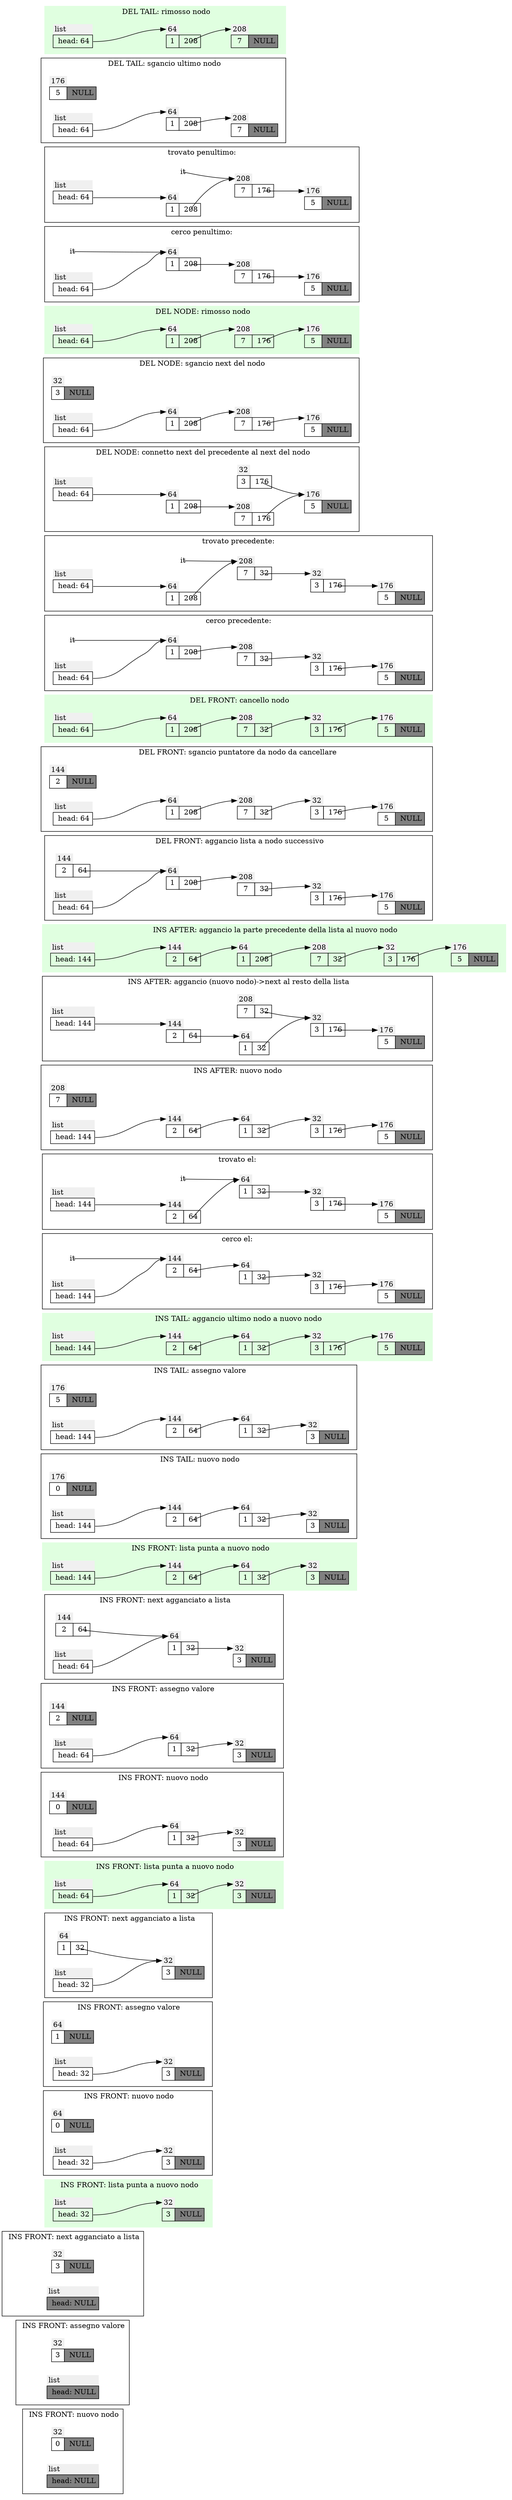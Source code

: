 digraph g
{ 
node [shape=none]
rankdir="LR"
edge[tailclip=false,arrowtail=dot];
subgraph cluster_0 {
label=" INS FRONT: nuovo nodo";
node_32_0
[label=<
<TABLE BORDER="0" CELLBORDER="1" CELLSPACING="0" CELLPADDING="4" >
<TR> <TD CELLPADDING="3" BORDER="0"  ALIGN="LEFT" bgcolor="#f0f0f0" PORT="id">32</TD> </TR><TR>
<TD PORT="val">0</TD>
 <TD PORT="next" bgcolor="#808080"> NULL</TD>
</TR></TABLE>>];
list_0_0
[label=<
<TABLE BORDER="0" CELLBORDER="1" CELLSPACING="0" CELLPADDING="4" >
<TR> <TD CELLPADDING="3" BORDER="0"  ALIGN="LEFT" bgcolor="#f0f0f0" PORT="id">list</TD> </TR><TR>
<TD PORT="next" bgcolor="#808080"> head: NULL</TD>
</TR></TABLE>>];
}
subgraph cluster_1 {
label=" INS FRONT: assegno valore";
node_32_1
[label=<
<TABLE BORDER="0" CELLBORDER="1" CELLSPACING="0" CELLPADDING="4" >
<TR> <TD CELLPADDING="3" BORDER="0"  ALIGN="LEFT" bgcolor="#f0f0f0" PORT="id">32</TD> </TR><TR>
<TD PORT="val">3</TD>
 <TD PORT="next" bgcolor="#808080"> NULL</TD>
</TR></TABLE>>];
list_0_1
[label=<
<TABLE BORDER="0" CELLBORDER="1" CELLSPACING="0" CELLPADDING="4" >
<TR> <TD CELLPADDING="3" BORDER="0"  ALIGN="LEFT" bgcolor="#f0f0f0" PORT="id">list</TD> </TR><TR>
<TD PORT="next" bgcolor="#808080"> head: NULL</TD>
</TR></TABLE>>];
}
subgraph cluster_2 {
label=" INS FRONT: next agganciato a lista";
node_32_2
[label=<
<TABLE BORDER="0" CELLBORDER="1" CELLSPACING="0" CELLPADDING="4" >
<TR> <TD CELLPADDING="3" BORDER="0"  ALIGN="LEFT" bgcolor="#f0f0f0" PORT="id">32</TD> </TR><TR>
<TD PORT="val">3</TD>
 <TD PORT="next" bgcolor="#808080"> NULL</TD>
</TR></TABLE>>];
list_0_2
[label=<
<TABLE BORDER="0" CELLBORDER="1" CELLSPACING="0" CELLPADDING="4" >
<TR> <TD CELLPADDING="3" BORDER="0"  ALIGN="LEFT" bgcolor="#f0f0f0" PORT="id">list</TD> </TR><TR>
<TD PORT="next" bgcolor="#808080"> head: NULL</TD>
</TR></TABLE>>];
}
subgraph cluster_3 {
label=" INS FRONT: lista punta a nuovo nodo";
style=filled;
color="#e0ffe0";
list_0_3
[label=<
<TABLE BORDER="0" CELLBORDER="1" CELLSPACING="0" CELLPADDING="4" >
<TR> <TD CELLPADDING="3" BORDER="0"  ALIGN="LEFT" bgcolor="#f0f0f0" PORT="id">list</TD> </TR><TR>
<TD PORT="next" > head: 32</TD>
</TR></TABLE>>];
list_0_3:next:e -> node_32_3:id ;
node_32_3
[label=<
<TABLE BORDER="0" CELLBORDER="1" CELLSPACING="0" CELLPADDING="4" >
<TR> <TD CELLPADDING="3" BORDER="0"  ALIGN="LEFT" bgcolor="#f0f0f0" PORT="id">32</TD> </TR><TR>
<TD PORT="val">3</TD>
 <TD PORT="next" bgcolor="#808080"> NULL</TD>
</TR></TABLE>>];
}
subgraph cluster_4 {
label=" INS FRONT: nuovo nodo";
node_64_4
[label=<
<TABLE BORDER="0" CELLBORDER="1" CELLSPACING="0" CELLPADDING="4" >
<TR> <TD CELLPADDING="3" BORDER="0"  ALIGN="LEFT" bgcolor="#f0f0f0" PORT="id">64</TD> </TR><TR>
<TD PORT="val">0</TD>
 <TD PORT="next" bgcolor="#808080"> NULL</TD>
</TR></TABLE>>];
list_0_4
[label=<
<TABLE BORDER="0" CELLBORDER="1" CELLSPACING="0" CELLPADDING="4" >
<TR> <TD CELLPADDING="3" BORDER="0"  ALIGN="LEFT" bgcolor="#f0f0f0" PORT="id">list</TD> </TR><TR>
<TD PORT="next" > head: 32</TD>
</TR></TABLE>>];
list_0_4:next:e -> node_32_4:id ;
node_32_4
[label=<
<TABLE BORDER="0" CELLBORDER="1" CELLSPACING="0" CELLPADDING="4" >
<TR> <TD CELLPADDING="3" BORDER="0"  ALIGN="LEFT" bgcolor="#f0f0f0" PORT="id">32</TD> </TR><TR>
<TD PORT="val">3</TD>
 <TD PORT="next" bgcolor="#808080"> NULL</TD>
</TR></TABLE>>];
}
subgraph cluster_5 {
label=" INS FRONT: assegno valore";
node_64_5
[label=<
<TABLE BORDER="0" CELLBORDER="1" CELLSPACING="0" CELLPADDING="4" >
<TR> <TD CELLPADDING="3" BORDER="0"  ALIGN="LEFT" bgcolor="#f0f0f0" PORT="id">64</TD> </TR><TR>
<TD PORT="val">1</TD>
 <TD PORT="next" bgcolor="#808080"> NULL</TD>
</TR></TABLE>>];
list_0_5
[label=<
<TABLE BORDER="0" CELLBORDER="1" CELLSPACING="0" CELLPADDING="4" >
<TR> <TD CELLPADDING="3" BORDER="0"  ALIGN="LEFT" bgcolor="#f0f0f0" PORT="id">list</TD> </TR><TR>
<TD PORT="next" > head: 32</TD>
</TR></TABLE>>];
list_0_5:next:e -> node_32_5:id ;
node_32_5
[label=<
<TABLE BORDER="0" CELLBORDER="1" CELLSPACING="0" CELLPADDING="4" >
<TR> <TD CELLPADDING="3" BORDER="0"  ALIGN="LEFT" bgcolor="#f0f0f0" PORT="id">32</TD> </TR><TR>
<TD PORT="val">3</TD>
 <TD PORT="next" bgcolor="#808080"> NULL</TD>
</TR></TABLE>>];
}
subgraph cluster_6 {
label=" INS FRONT: next agganciato a lista";
node_64_6
[label=<
<TABLE BORDER="0" CELLBORDER="1" CELLSPACING="0" CELLPADDING="4" >
<TR> <TD CELLPADDING="3" BORDER="0"  ALIGN="LEFT" bgcolor="#f0f0f0" PORT="id">64</TD> </TR><TR>
<TD PORT="val">1</TD>
 <TD PORT="next" > 32</TD>
</TR></TABLE>>];
node_64_6:next:c -> node_32_6:id ;
list_0_6
[label=<
<TABLE BORDER="0" CELLBORDER="1" CELLSPACING="0" CELLPADDING="4" >
<TR> <TD CELLPADDING="3" BORDER="0"  ALIGN="LEFT" bgcolor="#f0f0f0" PORT="id">list</TD> </TR><TR>
<TD PORT="next" > head: 32</TD>
</TR></TABLE>>];
list_0_6:next:e -> node_32_6:id ;
node_32_6
[label=<
<TABLE BORDER="0" CELLBORDER="1" CELLSPACING="0" CELLPADDING="4" >
<TR> <TD CELLPADDING="3" BORDER="0"  ALIGN="LEFT" bgcolor="#f0f0f0" PORT="id">32</TD> </TR><TR>
<TD PORT="val">3</TD>
 <TD PORT="next" bgcolor="#808080"> NULL</TD>
</TR></TABLE>>];
}
subgraph cluster_7 {
label=" INS FRONT: lista punta a nuovo nodo";
style=filled;
color="#e0ffe0";
list_0_7
[label=<
<TABLE BORDER="0" CELLBORDER="1" CELLSPACING="0" CELLPADDING="4" >
<TR> <TD CELLPADDING="3" BORDER="0"  ALIGN="LEFT" bgcolor="#f0f0f0" PORT="id">list</TD> </TR><TR>
<TD PORT="next" > head: 64</TD>
</TR></TABLE>>];
list_0_7:next:e -> node_64_7:id ;
node_64_7
[label=<
<TABLE BORDER="0" CELLBORDER="1" CELLSPACING="0" CELLPADDING="4" >
<TR> <TD CELLPADDING="3" BORDER="0"  ALIGN="LEFT" bgcolor="#f0f0f0" PORT="id">64</TD> </TR><TR>
<TD PORT="val">1</TD>
 <TD PORT="next" > 32</TD>
</TR></TABLE>>];
node_64_7:next:c -> node_32_7:id ;
node_32_7
[label=<
<TABLE BORDER="0" CELLBORDER="1" CELLSPACING="0" CELLPADDING="4" >
<TR> <TD CELLPADDING="3" BORDER="0"  ALIGN="LEFT" bgcolor="#f0f0f0" PORT="id">32</TD> </TR><TR>
<TD PORT="val">3</TD>
 <TD PORT="next" bgcolor="#808080"> NULL</TD>
</TR></TABLE>>];
}
subgraph cluster_8 {
label=" INS FRONT: nuovo nodo";
node_144_8
[label=<
<TABLE BORDER="0" CELLBORDER="1" CELLSPACING="0" CELLPADDING="4" >
<TR> <TD CELLPADDING="3" BORDER="0"  ALIGN="LEFT" bgcolor="#f0f0f0" PORT="id">144</TD> </TR><TR>
<TD PORT="val">0</TD>
 <TD PORT="next" bgcolor="#808080"> NULL</TD>
</TR></TABLE>>];
list_0_8
[label=<
<TABLE BORDER="0" CELLBORDER="1" CELLSPACING="0" CELLPADDING="4" >
<TR> <TD CELLPADDING="3" BORDER="0"  ALIGN="LEFT" bgcolor="#f0f0f0" PORT="id">list</TD> </TR><TR>
<TD PORT="next" > head: 64</TD>
</TR></TABLE>>];
list_0_8:next:e -> node_64_8:id ;
node_64_8
[label=<
<TABLE BORDER="0" CELLBORDER="1" CELLSPACING="0" CELLPADDING="4" >
<TR> <TD CELLPADDING="3" BORDER="0"  ALIGN="LEFT" bgcolor="#f0f0f0" PORT="id">64</TD> </TR><TR>
<TD PORT="val">1</TD>
 <TD PORT="next" > 32</TD>
</TR></TABLE>>];
node_64_8:next:c -> node_32_8:id ;
node_32_8
[label=<
<TABLE BORDER="0" CELLBORDER="1" CELLSPACING="0" CELLPADDING="4" >
<TR> <TD CELLPADDING="3" BORDER="0"  ALIGN="LEFT" bgcolor="#f0f0f0" PORT="id">32</TD> </TR><TR>
<TD PORT="val">3</TD>
 <TD PORT="next" bgcolor="#808080"> NULL</TD>
</TR></TABLE>>];
}
subgraph cluster_9 {
label=" INS FRONT: assegno valore";
node_144_9
[label=<
<TABLE BORDER="0" CELLBORDER="1" CELLSPACING="0" CELLPADDING="4" >
<TR> <TD CELLPADDING="3" BORDER="0"  ALIGN="LEFT" bgcolor="#f0f0f0" PORT="id">144</TD> </TR><TR>
<TD PORT="val">2</TD>
 <TD PORT="next" bgcolor="#808080"> NULL</TD>
</TR></TABLE>>];
list_0_9
[label=<
<TABLE BORDER="0" CELLBORDER="1" CELLSPACING="0" CELLPADDING="4" >
<TR> <TD CELLPADDING="3" BORDER="0"  ALIGN="LEFT" bgcolor="#f0f0f0" PORT="id">list</TD> </TR><TR>
<TD PORT="next" > head: 64</TD>
</TR></TABLE>>];
list_0_9:next:e -> node_64_9:id ;
node_64_9
[label=<
<TABLE BORDER="0" CELLBORDER="1" CELLSPACING="0" CELLPADDING="4" >
<TR> <TD CELLPADDING="3" BORDER="0"  ALIGN="LEFT" bgcolor="#f0f0f0" PORT="id">64</TD> </TR><TR>
<TD PORT="val">1</TD>
 <TD PORT="next" > 32</TD>
</TR></TABLE>>];
node_64_9:next:c -> node_32_9:id ;
node_32_9
[label=<
<TABLE BORDER="0" CELLBORDER="1" CELLSPACING="0" CELLPADDING="4" >
<TR> <TD CELLPADDING="3" BORDER="0"  ALIGN="LEFT" bgcolor="#f0f0f0" PORT="id">32</TD> </TR><TR>
<TD PORT="val">3</TD>
 <TD PORT="next" bgcolor="#808080"> NULL</TD>
</TR></TABLE>>];
}
subgraph cluster_10 {
label=" INS FRONT: next agganciato a lista";
node_144_10
[label=<
<TABLE BORDER="0" CELLBORDER="1" CELLSPACING="0" CELLPADDING="4" >
<TR> <TD CELLPADDING="3" BORDER="0"  ALIGN="LEFT" bgcolor="#f0f0f0" PORT="id">144</TD> </TR><TR>
<TD PORT="val">2</TD>
 <TD PORT="next" > 64</TD>
</TR></TABLE>>];
node_144_10:next:c -> node_64_10:id ;
list_0_10
[label=<
<TABLE BORDER="0" CELLBORDER="1" CELLSPACING="0" CELLPADDING="4" >
<TR> <TD CELLPADDING="3" BORDER="0"  ALIGN="LEFT" bgcolor="#f0f0f0" PORT="id">list</TD> </TR><TR>
<TD PORT="next" > head: 64</TD>
</TR></TABLE>>];
list_0_10:next:e -> node_64_10:id ;
node_64_10
[label=<
<TABLE BORDER="0" CELLBORDER="1" CELLSPACING="0" CELLPADDING="4" >
<TR> <TD CELLPADDING="3" BORDER="0"  ALIGN="LEFT" bgcolor="#f0f0f0" PORT="id">64</TD> </TR><TR>
<TD PORT="val">1</TD>
 <TD PORT="next" > 32</TD>
</TR></TABLE>>];
node_64_10:next:c -> node_32_10:id ;
node_32_10
[label=<
<TABLE BORDER="0" CELLBORDER="1" CELLSPACING="0" CELLPADDING="4" >
<TR> <TD CELLPADDING="3" BORDER="0"  ALIGN="LEFT" bgcolor="#f0f0f0" PORT="id">32</TD> </TR><TR>
<TD PORT="val">3</TD>
 <TD PORT="next" bgcolor="#808080"> NULL</TD>
</TR></TABLE>>];
}
subgraph cluster_11 {
label=" INS FRONT: lista punta a nuovo nodo";
style=filled;
color="#e0ffe0";
list_0_11
[label=<
<TABLE BORDER="0" CELLBORDER="1" CELLSPACING="0" CELLPADDING="4" >
<TR> <TD CELLPADDING="3" BORDER="0"  ALIGN="LEFT" bgcolor="#f0f0f0" PORT="id">list</TD> </TR><TR>
<TD PORT="next" > head: 144</TD>
</TR></TABLE>>];
list_0_11:next:e -> node_144_11:id ;
node_144_11
[label=<
<TABLE BORDER="0" CELLBORDER="1" CELLSPACING="0" CELLPADDING="4" >
<TR> <TD CELLPADDING="3" BORDER="0"  ALIGN="LEFT" bgcolor="#f0f0f0" PORT="id">144</TD> </TR><TR>
<TD PORT="val">2</TD>
 <TD PORT="next" > 64</TD>
</TR></TABLE>>];
node_144_11:next:c -> node_64_11:id ;
node_64_11
[label=<
<TABLE BORDER="0" CELLBORDER="1" CELLSPACING="0" CELLPADDING="4" >
<TR> <TD CELLPADDING="3" BORDER="0"  ALIGN="LEFT" bgcolor="#f0f0f0" PORT="id">64</TD> </TR><TR>
<TD PORT="val">1</TD>
 <TD PORT="next" > 32</TD>
</TR></TABLE>>];
node_64_11:next:c -> node_32_11:id ;
node_32_11
[label=<
<TABLE BORDER="0" CELLBORDER="1" CELLSPACING="0" CELLPADDING="4" >
<TR> <TD CELLPADDING="3" BORDER="0"  ALIGN="LEFT" bgcolor="#f0f0f0" PORT="id">32</TD> </TR><TR>
<TD PORT="val">3</TD>
 <TD PORT="next" bgcolor="#808080"> NULL</TD>
</TR></TABLE>>];
}
subgraph cluster_12 {
label=" INS TAIL: nuovo nodo";
node_176_12
[label=<
<TABLE BORDER="0" CELLBORDER="1" CELLSPACING="0" CELLPADDING="4" >
<TR> <TD CELLPADDING="3" BORDER="0"  ALIGN="LEFT" bgcolor="#f0f0f0" PORT="id">176</TD> </TR><TR>
<TD PORT="val">0</TD>
 <TD PORT="next" bgcolor="#808080"> NULL</TD>
</TR></TABLE>>];
list_0_12
[label=<
<TABLE BORDER="0" CELLBORDER="1" CELLSPACING="0" CELLPADDING="4" >
<TR> <TD CELLPADDING="3" BORDER="0"  ALIGN="LEFT" bgcolor="#f0f0f0" PORT="id">list</TD> </TR><TR>
<TD PORT="next" > head: 144</TD>
</TR></TABLE>>];
list_0_12:next:e -> node_144_12:id ;
node_144_12
[label=<
<TABLE BORDER="0" CELLBORDER="1" CELLSPACING="0" CELLPADDING="4" >
<TR> <TD CELLPADDING="3" BORDER="0"  ALIGN="LEFT" bgcolor="#f0f0f0" PORT="id">144</TD> </TR><TR>
<TD PORT="val">2</TD>
 <TD PORT="next" > 64</TD>
</TR></TABLE>>];
node_144_12:next:c -> node_64_12:id ;
node_64_12
[label=<
<TABLE BORDER="0" CELLBORDER="1" CELLSPACING="0" CELLPADDING="4" >
<TR> <TD CELLPADDING="3" BORDER="0"  ALIGN="LEFT" bgcolor="#f0f0f0" PORT="id">64</TD> </TR><TR>
<TD PORT="val">1</TD>
 <TD PORT="next" > 32</TD>
</TR></TABLE>>];
node_64_12:next:c -> node_32_12:id ;
node_32_12
[label=<
<TABLE BORDER="0" CELLBORDER="1" CELLSPACING="0" CELLPADDING="4" >
<TR> <TD CELLPADDING="3" BORDER="0"  ALIGN="LEFT" bgcolor="#f0f0f0" PORT="id">32</TD> </TR><TR>
<TD PORT="val">3</TD>
 <TD PORT="next" bgcolor="#808080"> NULL</TD>
</TR></TABLE>>];
}
subgraph cluster_13 {
label=" INS TAIL: assegno valore";
node_176_13
[label=<
<TABLE BORDER="0" CELLBORDER="1" CELLSPACING="0" CELLPADDING="4" >
<TR> <TD CELLPADDING="3" BORDER="0"  ALIGN="LEFT" bgcolor="#f0f0f0" PORT="id">176</TD> </TR><TR>
<TD PORT="val">5</TD>
 <TD PORT="next" bgcolor="#808080"> NULL</TD>
</TR></TABLE>>];
list_0_13
[label=<
<TABLE BORDER="0" CELLBORDER="1" CELLSPACING="0" CELLPADDING="4" >
<TR> <TD CELLPADDING="3" BORDER="0"  ALIGN="LEFT" bgcolor="#f0f0f0" PORT="id">list</TD> </TR><TR>
<TD PORT="next" > head: 144</TD>
</TR></TABLE>>];
list_0_13:next:e -> node_144_13:id ;
node_144_13
[label=<
<TABLE BORDER="0" CELLBORDER="1" CELLSPACING="0" CELLPADDING="4" >
<TR> <TD CELLPADDING="3" BORDER="0"  ALIGN="LEFT" bgcolor="#f0f0f0" PORT="id">144</TD> </TR><TR>
<TD PORT="val">2</TD>
 <TD PORT="next" > 64</TD>
</TR></TABLE>>];
node_144_13:next:c -> node_64_13:id ;
node_64_13
[label=<
<TABLE BORDER="0" CELLBORDER="1" CELLSPACING="0" CELLPADDING="4" >
<TR> <TD CELLPADDING="3" BORDER="0"  ALIGN="LEFT" bgcolor="#f0f0f0" PORT="id">64</TD> </TR><TR>
<TD PORT="val">1</TD>
 <TD PORT="next" > 32</TD>
</TR></TABLE>>];
node_64_13:next:c -> node_32_13:id ;
node_32_13
[label=<
<TABLE BORDER="0" CELLBORDER="1" CELLSPACING="0" CELLPADDING="4" >
<TR> <TD CELLPADDING="3" BORDER="0"  ALIGN="LEFT" bgcolor="#f0f0f0" PORT="id">32</TD> </TR><TR>
<TD PORT="val">3</TD>
 <TD PORT="next" bgcolor="#808080"> NULL</TD>
</TR></TABLE>>];
}
subgraph cluster_14 {
label=" INS TAIL: aggancio ultimo nodo a nuovo nodo";
style=filled;
color="#e0ffe0";
list_0_14
[label=<
<TABLE BORDER="0" CELLBORDER="1" CELLSPACING="0" CELLPADDING="4" >
<TR> <TD CELLPADDING="3" BORDER="0"  ALIGN="LEFT" bgcolor="#f0f0f0" PORT="id">list</TD> </TR><TR>
<TD PORT="next" > head: 144</TD>
</TR></TABLE>>];
list_0_14:next:e -> node_144_14:id ;
node_144_14
[label=<
<TABLE BORDER="0" CELLBORDER="1" CELLSPACING="0" CELLPADDING="4" >
<TR> <TD CELLPADDING="3" BORDER="0"  ALIGN="LEFT" bgcolor="#f0f0f0" PORT="id">144</TD> </TR><TR>
<TD PORT="val">2</TD>
 <TD PORT="next" > 64</TD>
</TR></TABLE>>];
node_144_14:next:c -> node_64_14:id ;
node_64_14
[label=<
<TABLE BORDER="0" CELLBORDER="1" CELLSPACING="0" CELLPADDING="4" >
<TR> <TD CELLPADDING="3" BORDER="0"  ALIGN="LEFT" bgcolor="#f0f0f0" PORT="id">64</TD> </TR><TR>
<TD PORT="val">1</TD>
 <TD PORT="next" > 32</TD>
</TR></TABLE>>];
node_64_14:next:c -> node_32_14:id ;
node_32_14
[label=<
<TABLE BORDER="0" CELLBORDER="1" CELLSPACING="0" CELLPADDING="4" >
<TR> <TD CELLPADDING="3" BORDER="0"  ALIGN="LEFT" bgcolor="#f0f0f0" PORT="id">32</TD> </TR><TR>
<TD PORT="val">3</TD>
 <TD PORT="next" > 176</TD>
</TR></TABLE>>];
node_32_14:next:c -> node_176_14:id ;
node_176_14
[label=<
<TABLE BORDER="0" CELLBORDER="1" CELLSPACING="0" CELLPADDING="4" >
<TR> <TD CELLPADDING="3" BORDER="0"  ALIGN="LEFT" bgcolor="#f0f0f0" PORT="id">176</TD> </TR><TR>
<TD PORT="val">5</TD>
 <TD PORT="next" bgcolor="#808080"> NULL</TD>
</TR></TABLE>>];
}
subgraph cluster_15 {
label=" cerco el: ";
iterator_15
[label="it"];iterator_15 -> node_144_15:id ;
list_0_15
[label=<
<TABLE BORDER="0" CELLBORDER="1" CELLSPACING="0" CELLPADDING="4" >
<TR> <TD CELLPADDING="3" BORDER="0"  ALIGN="LEFT" bgcolor="#f0f0f0" PORT="id">list</TD> </TR><TR>
<TD PORT="next" > head: 144</TD>
</TR></TABLE>>];
list_0_15:next:e -> node_144_15:id ;
node_144_15
[label=<
<TABLE BORDER="0" CELLBORDER="1" CELLSPACING="0" CELLPADDING="4" >
<TR> <TD CELLPADDING="3" BORDER="0"  ALIGN="LEFT" bgcolor="#f0f0f0" PORT="id">144</TD> </TR><TR>
<TD PORT="val">2</TD>
 <TD PORT="next" > 64</TD>
</TR></TABLE>>];
node_144_15:next:c -> node_64_15:id ;
node_64_15
[label=<
<TABLE BORDER="0" CELLBORDER="1" CELLSPACING="0" CELLPADDING="4" >
<TR> <TD CELLPADDING="3" BORDER="0"  ALIGN="LEFT" bgcolor="#f0f0f0" PORT="id">64</TD> </TR><TR>
<TD PORT="val">1</TD>
 <TD PORT="next" > 32</TD>
</TR></TABLE>>];
node_64_15:next:c -> node_32_15:id ;
node_32_15
[label=<
<TABLE BORDER="0" CELLBORDER="1" CELLSPACING="0" CELLPADDING="4" >
<TR> <TD CELLPADDING="3" BORDER="0"  ALIGN="LEFT" bgcolor="#f0f0f0" PORT="id">32</TD> </TR><TR>
<TD PORT="val">3</TD>
 <TD PORT="next" > 176</TD>
</TR></TABLE>>];
node_32_15:next:c -> node_176_15:id ;
node_176_15
[label=<
<TABLE BORDER="0" CELLBORDER="1" CELLSPACING="0" CELLPADDING="4" >
<TR> <TD CELLPADDING="3" BORDER="0"  ALIGN="LEFT" bgcolor="#f0f0f0" PORT="id">176</TD> </TR><TR>
<TD PORT="val">5</TD>
 <TD PORT="next" bgcolor="#808080"> NULL</TD>
</TR></TABLE>>];
}
subgraph cluster_16 {
label=" trovato el: ";
iterator_16
[label="it"];iterator_16 -> node_64_16:id ;
list_0_16
[label=<
<TABLE BORDER="0" CELLBORDER="1" CELLSPACING="0" CELLPADDING="4" >
<TR> <TD CELLPADDING="3" BORDER="0"  ALIGN="LEFT" bgcolor="#f0f0f0" PORT="id">list</TD> </TR><TR>
<TD PORT="next" > head: 144</TD>
</TR></TABLE>>];
list_0_16:next:e -> node_144_16:id ;
node_144_16
[label=<
<TABLE BORDER="0" CELLBORDER="1" CELLSPACING="0" CELLPADDING="4" >
<TR> <TD CELLPADDING="3" BORDER="0"  ALIGN="LEFT" bgcolor="#f0f0f0" PORT="id">144</TD> </TR><TR>
<TD PORT="val">2</TD>
 <TD PORT="next" > 64</TD>
</TR></TABLE>>];
node_144_16:next:c -> node_64_16:id ;
node_64_16
[label=<
<TABLE BORDER="0" CELLBORDER="1" CELLSPACING="0" CELLPADDING="4" >
<TR> <TD CELLPADDING="3" BORDER="0"  ALIGN="LEFT" bgcolor="#f0f0f0" PORT="id">64</TD> </TR><TR>
<TD PORT="val">1</TD>
 <TD PORT="next" > 32</TD>
</TR></TABLE>>];
node_64_16:next:c -> node_32_16:id ;
node_32_16
[label=<
<TABLE BORDER="0" CELLBORDER="1" CELLSPACING="0" CELLPADDING="4" >
<TR> <TD CELLPADDING="3" BORDER="0"  ALIGN="LEFT" bgcolor="#f0f0f0" PORT="id">32</TD> </TR><TR>
<TD PORT="val">3</TD>
 <TD PORT="next" > 176</TD>
</TR></TABLE>>];
node_32_16:next:c -> node_176_16:id ;
node_176_16
[label=<
<TABLE BORDER="0" CELLBORDER="1" CELLSPACING="0" CELLPADDING="4" >
<TR> <TD CELLPADDING="3" BORDER="0"  ALIGN="LEFT" bgcolor="#f0f0f0" PORT="id">176</TD> </TR><TR>
<TD PORT="val">5</TD>
 <TD PORT="next" bgcolor="#808080"> NULL</TD>
</TR></TABLE>>];
}
subgraph cluster_17 {
label=" INS AFTER: nuovo nodo";
node_208_17
[label=<
<TABLE BORDER="0" CELLBORDER="1" CELLSPACING="0" CELLPADDING="4" >
<TR> <TD CELLPADDING="3" BORDER="0"  ALIGN="LEFT" bgcolor="#f0f0f0" PORT="id">208</TD> </TR><TR>
<TD PORT="val">7</TD>
 <TD PORT="next" bgcolor="#808080"> NULL</TD>
</TR></TABLE>>];
list_0_17
[label=<
<TABLE BORDER="0" CELLBORDER="1" CELLSPACING="0" CELLPADDING="4" >
<TR> <TD CELLPADDING="3" BORDER="0"  ALIGN="LEFT" bgcolor="#f0f0f0" PORT="id">list</TD> </TR><TR>
<TD PORT="next" > head: 144</TD>
</TR></TABLE>>];
list_0_17:next:e -> node_144_17:id ;
node_144_17
[label=<
<TABLE BORDER="0" CELLBORDER="1" CELLSPACING="0" CELLPADDING="4" >
<TR> <TD CELLPADDING="3" BORDER="0"  ALIGN="LEFT" bgcolor="#f0f0f0" PORT="id">144</TD> </TR><TR>
<TD PORT="val">2</TD>
 <TD PORT="next" > 64</TD>
</TR></TABLE>>];
node_144_17:next:c -> node_64_17:id ;
node_64_17
[label=<
<TABLE BORDER="0" CELLBORDER="1" CELLSPACING="0" CELLPADDING="4" >
<TR> <TD CELLPADDING="3" BORDER="0"  ALIGN="LEFT" bgcolor="#f0f0f0" PORT="id">64</TD> </TR><TR>
<TD PORT="val">1</TD>
 <TD PORT="next" > 32</TD>
</TR></TABLE>>];
node_64_17:next:c -> node_32_17:id ;
node_32_17
[label=<
<TABLE BORDER="0" CELLBORDER="1" CELLSPACING="0" CELLPADDING="4" >
<TR> <TD CELLPADDING="3" BORDER="0"  ALIGN="LEFT" bgcolor="#f0f0f0" PORT="id">32</TD> </TR><TR>
<TD PORT="val">3</TD>
 <TD PORT="next" > 176</TD>
</TR></TABLE>>];
node_32_17:next:c -> node_176_17:id ;
node_176_17
[label=<
<TABLE BORDER="0" CELLBORDER="1" CELLSPACING="0" CELLPADDING="4" >
<TR> <TD CELLPADDING="3" BORDER="0"  ALIGN="LEFT" bgcolor="#f0f0f0" PORT="id">176</TD> </TR><TR>
<TD PORT="val">5</TD>
 <TD PORT="next" bgcolor="#808080"> NULL</TD>
</TR></TABLE>>];
}
subgraph cluster_18 {
label=" INS AFTER: aggancio (nuovo nodo)->next al resto della lista";
node_208_18
[label=<
<TABLE BORDER="0" CELLBORDER="1" CELLSPACING="0" CELLPADDING="4" >
<TR> <TD CELLPADDING="3" BORDER="0"  ALIGN="LEFT" bgcolor="#f0f0f0" PORT="id">208</TD> </TR><TR>
<TD PORT="val">7</TD>
 <TD PORT="next" > 32</TD>
</TR></TABLE>>];
node_208_18:next:c -> node_32_18:id ;
list_0_18
[label=<
<TABLE BORDER="0" CELLBORDER="1" CELLSPACING="0" CELLPADDING="4" >
<TR> <TD CELLPADDING="3" BORDER="0"  ALIGN="LEFT" bgcolor="#f0f0f0" PORT="id">list</TD> </TR><TR>
<TD PORT="next" > head: 144</TD>
</TR></TABLE>>];
list_0_18:next:e -> node_144_18:id ;
node_144_18
[label=<
<TABLE BORDER="0" CELLBORDER="1" CELLSPACING="0" CELLPADDING="4" >
<TR> <TD CELLPADDING="3" BORDER="0"  ALIGN="LEFT" bgcolor="#f0f0f0" PORT="id">144</TD> </TR><TR>
<TD PORT="val">2</TD>
 <TD PORT="next" > 64</TD>
</TR></TABLE>>];
node_144_18:next:c -> node_64_18:id ;
node_64_18
[label=<
<TABLE BORDER="0" CELLBORDER="1" CELLSPACING="0" CELLPADDING="4" >
<TR> <TD CELLPADDING="3" BORDER="0"  ALIGN="LEFT" bgcolor="#f0f0f0" PORT="id">64</TD> </TR><TR>
<TD PORT="val">1</TD>
 <TD PORT="next" > 32</TD>
</TR></TABLE>>];
node_64_18:next:c -> node_32_18:id ;
node_32_18
[label=<
<TABLE BORDER="0" CELLBORDER="1" CELLSPACING="0" CELLPADDING="4" >
<TR> <TD CELLPADDING="3" BORDER="0"  ALIGN="LEFT" bgcolor="#f0f0f0" PORT="id">32</TD> </TR><TR>
<TD PORT="val">3</TD>
 <TD PORT="next" > 176</TD>
</TR></TABLE>>];
node_32_18:next:c -> node_176_18:id ;
node_176_18
[label=<
<TABLE BORDER="0" CELLBORDER="1" CELLSPACING="0" CELLPADDING="4" >
<TR> <TD CELLPADDING="3" BORDER="0"  ALIGN="LEFT" bgcolor="#f0f0f0" PORT="id">176</TD> </TR><TR>
<TD PORT="val">5</TD>
 <TD PORT="next" bgcolor="#808080"> NULL</TD>
</TR></TABLE>>];
}
subgraph cluster_19 {
label=" INS AFTER: aggancio la parte precedente della lista al nuovo nodo";
style=filled;
color="#e0ffe0";
list_0_19
[label=<
<TABLE BORDER="0" CELLBORDER="1" CELLSPACING="0" CELLPADDING="4" >
<TR> <TD CELLPADDING="3" BORDER="0"  ALIGN="LEFT" bgcolor="#f0f0f0" PORT="id">list</TD> </TR><TR>
<TD PORT="next" > head: 144</TD>
</TR></TABLE>>];
list_0_19:next:e -> node_144_19:id ;
node_144_19
[label=<
<TABLE BORDER="0" CELLBORDER="1" CELLSPACING="0" CELLPADDING="4" >
<TR> <TD CELLPADDING="3" BORDER="0"  ALIGN="LEFT" bgcolor="#f0f0f0" PORT="id">144</TD> </TR><TR>
<TD PORT="val">2</TD>
 <TD PORT="next" > 64</TD>
</TR></TABLE>>];
node_144_19:next:c -> node_64_19:id ;
node_64_19
[label=<
<TABLE BORDER="0" CELLBORDER="1" CELLSPACING="0" CELLPADDING="4" >
<TR> <TD CELLPADDING="3" BORDER="0"  ALIGN="LEFT" bgcolor="#f0f0f0" PORT="id">64</TD> </TR><TR>
<TD PORT="val">1</TD>
 <TD PORT="next" > 208</TD>
</TR></TABLE>>];
node_64_19:next:c -> node_208_19:id ;
node_208_19
[label=<
<TABLE BORDER="0" CELLBORDER="1" CELLSPACING="0" CELLPADDING="4" >
<TR> <TD CELLPADDING="3" BORDER="0"  ALIGN="LEFT" bgcolor="#f0f0f0" PORT="id">208</TD> </TR><TR>
<TD PORT="val">7</TD>
 <TD PORT="next" > 32</TD>
</TR></TABLE>>];
node_208_19:next:c -> node_32_19:id ;
node_32_19
[label=<
<TABLE BORDER="0" CELLBORDER="1" CELLSPACING="0" CELLPADDING="4" >
<TR> <TD CELLPADDING="3" BORDER="0"  ALIGN="LEFT" bgcolor="#f0f0f0" PORT="id">32</TD> </TR><TR>
<TD PORT="val">3</TD>
 <TD PORT="next" > 176</TD>
</TR></TABLE>>];
node_32_19:next:c -> node_176_19:id ;
node_176_19
[label=<
<TABLE BORDER="0" CELLBORDER="1" CELLSPACING="0" CELLPADDING="4" >
<TR> <TD CELLPADDING="3" BORDER="0"  ALIGN="LEFT" bgcolor="#f0f0f0" PORT="id">176</TD> </TR><TR>
<TD PORT="val">5</TD>
 <TD PORT="next" bgcolor="#808080"> NULL</TD>
</TR></TABLE>>];
}
subgraph cluster_20 {
label=" DEL FRONT: aggancio lista a nodo successivo";
node_144_20
[label=<
<TABLE BORDER="0" CELLBORDER="1" CELLSPACING="0" CELLPADDING="4" >
<TR> <TD CELLPADDING="3" BORDER="0"  ALIGN="LEFT" bgcolor="#f0f0f0" PORT="id">144</TD> </TR><TR>
<TD PORT="val">2</TD>
 <TD PORT="next" > 64</TD>
</TR></TABLE>>];
node_144_20:next:c -> node_64_20:id ;
list_0_20
[label=<
<TABLE BORDER="0" CELLBORDER="1" CELLSPACING="0" CELLPADDING="4" >
<TR> <TD CELLPADDING="3" BORDER="0"  ALIGN="LEFT" bgcolor="#f0f0f0" PORT="id">list</TD> </TR><TR>
<TD PORT="next" > head: 64</TD>
</TR></TABLE>>];
list_0_20:next:e -> node_64_20:id ;
node_64_20
[label=<
<TABLE BORDER="0" CELLBORDER="1" CELLSPACING="0" CELLPADDING="4" >
<TR> <TD CELLPADDING="3" BORDER="0"  ALIGN="LEFT" bgcolor="#f0f0f0" PORT="id">64</TD> </TR><TR>
<TD PORT="val">1</TD>
 <TD PORT="next" > 208</TD>
</TR></TABLE>>];
node_64_20:next:c -> node_208_20:id ;
node_208_20
[label=<
<TABLE BORDER="0" CELLBORDER="1" CELLSPACING="0" CELLPADDING="4" >
<TR> <TD CELLPADDING="3" BORDER="0"  ALIGN="LEFT" bgcolor="#f0f0f0" PORT="id">208</TD> </TR><TR>
<TD PORT="val">7</TD>
 <TD PORT="next" > 32</TD>
</TR></TABLE>>];
node_208_20:next:c -> node_32_20:id ;
node_32_20
[label=<
<TABLE BORDER="0" CELLBORDER="1" CELLSPACING="0" CELLPADDING="4" >
<TR> <TD CELLPADDING="3" BORDER="0"  ALIGN="LEFT" bgcolor="#f0f0f0" PORT="id">32</TD> </TR><TR>
<TD PORT="val">3</TD>
 <TD PORT="next" > 176</TD>
</TR></TABLE>>];
node_32_20:next:c -> node_176_20:id ;
node_176_20
[label=<
<TABLE BORDER="0" CELLBORDER="1" CELLSPACING="0" CELLPADDING="4" >
<TR> <TD CELLPADDING="3" BORDER="0"  ALIGN="LEFT" bgcolor="#f0f0f0" PORT="id">176</TD> </TR><TR>
<TD PORT="val">5</TD>
 <TD PORT="next" bgcolor="#808080"> NULL</TD>
</TR></TABLE>>];
}
subgraph cluster_21 {
label=" DEL FRONT: sgancio puntatore da nodo da cancellare";
node_144_21
[label=<
<TABLE BORDER="0" CELLBORDER="1" CELLSPACING="0" CELLPADDING="4" >
<TR> <TD CELLPADDING="3" BORDER="0"  ALIGN="LEFT" bgcolor="#f0f0f0" PORT="id">144</TD> </TR><TR>
<TD PORT="val">2</TD>
 <TD PORT="next" bgcolor="#808080"> NULL</TD>
</TR></TABLE>>];
list_0_21
[label=<
<TABLE BORDER="0" CELLBORDER="1" CELLSPACING="0" CELLPADDING="4" >
<TR> <TD CELLPADDING="3" BORDER="0"  ALIGN="LEFT" bgcolor="#f0f0f0" PORT="id">list</TD> </TR><TR>
<TD PORT="next" > head: 64</TD>
</TR></TABLE>>];
list_0_21:next:e -> node_64_21:id ;
node_64_21
[label=<
<TABLE BORDER="0" CELLBORDER="1" CELLSPACING="0" CELLPADDING="4" >
<TR> <TD CELLPADDING="3" BORDER="0"  ALIGN="LEFT" bgcolor="#f0f0f0" PORT="id">64</TD> </TR><TR>
<TD PORT="val">1</TD>
 <TD PORT="next" > 208</TD>
</TR></TABLE>>];
node_64_21:next:c -> node_208_21:id ;
node_208_21
[label=<
<TABLE BORDER="0" CELLBORDER="1" CELLSPACING="0" CELLPADDING="4" >
<TR> <TD CELLPADDING="3" BORDER="0"  ALIGN="LEFT" bgcolor="#f0f0f0" PORT="id">208</TD> </TR><TR>
<TD PORT="val">7</TD>
 <TD PORT="next" > 32</TD>
</TR></TABLE>>];
node_208_21:next:c -> node_32_21:id ;
node_32_21
[label=<
<TABLE BORDER="0" CELLBORDER="1" CELLSPACING="0" CELLPADDING="4" >
<TR> <TD CELLPADDING="3" BORDER="0"  ALIGN="LEFT" bgcolor="#f0f0f0" PORT="id">32</TD> </TR><TR>
<TD PORT="val">3</TD>
 <TD PORT="next" > 176</TD>
</TR></TABLE>>];
node_32_21:next:c -> node_176_21:id ;
node_176_21
[label=<
<TABLE BORDER="0" CELLBORDER="1" CELLSPACING="0" CELLPADDING="4" >
<TR> <TD CELLPADDING="3" BORDER="0"  ALIGN="LEFT" bgcolor="#f0f0f0" PORT="id">176</TD> </TR><TR>
<TD PORT="val">5</TD>
 <TD PORT="next" bgcolor="#808080"> NULL</TD>
</TR></TABLE>>];
}
subgraph cluster_22 {
label=" DEL FRONT: cancello nodo";
style=filled;
color="#e0ffe0";
list_0_22
[label=<
<TABLE BORDER="0" CELLBORDER="1" CELLSPACING="0" CELLPADDING="4" >
<TR> <TD CELLPADDING="3" BORDER="0"  ALIGN="LEFT" bgcolor="#f0f0f0" PORT="id">list</TD> </TR><TR>
<TD PORT="next" > head: 64</TD>
</TR></TABLE>>];
list_0_22:next:e -> node_64_22:id ;
node_64_22
[label=<
<TABLE BORDER="0" CELLBORDER="1" CELLSPACING="0" CELLPADDING="4" >
<TR> <TD CELLPADDING="3" BORDER="0"  ALIGN="LEFT" bgcolor="#f0f0f0" PORT="id">64</TD> </TR><TR>
<TD PORT="val">1</TD>
 <TD PORT="next" > 208</TD>
</TR></TABLE>>];
node_64_22:next:c -> node_208_22:id ;
node_208_22
[label=<
<TABLE BORDER="0" CELLBORDER="1" CELLSPACING="0" CELLPADDING="4" >
<TR> <TD CELLPADDING="3" BORDER="0"  ALIGN="LEFT" bgcolor="#f0f0f0" PORT="id">208</TD> </TR><TR>
<TD PORT="val">7</TD>
 <TD PORT="next" > 32</TD>
</TR></TABLE>>];
node_208_22:next:c -> node_32_22:id ;
node_32_22
[label=<
<TABLE BORDER="0" CELLBORDER="1" CELLSPACING="0" CELLPADDING="4" >
<TR> <TD CELLPADDING="3" BORDER="0"  ALIGN="LEFT" bgcolor="#f0f0f0" PORT="id">32</TD> </TR><TR>
<TD PORT="val">3</TD>
 <TD PORT="next" > 176</TD>
</TR></TABLE>>];
node_32_22:next:c -> node_176_22:id ;
node_176_22
[label=<
<TABLE BORDER="0" CELLBORDER="1" CELLSPACING="0" CELLPADDING="4" >
<TR> <TD CELLPADDING="3" BORDER="0"  ALIGN="LEFT" bgcolor="#f0f0f0" PORT="id">176</TD> </TR><TR>
<TD PORT="val">5</TD>
 <TD PORT="next" bgcolor="#808080"> NULL</TD>
</TR></TABLE>>];
}
subgraph cluster_23 {
label=" cerco precedente: ";
iterator_23
[label="it"];iterator_23 -> node_64_23:id ;
list_0_23
[label=<
<TABLE BORDER="0" CELLBORDER="1" CELLSPACING="0" CELLPADDING="4" >
<TR> <TD CELLPADDING="3" BORDER="0"  ALIGN="LEFT" bgcolor="#f0f0f0" PORT="id">list</TD> </TR><TR>
<TD PORT="next" > head: 64</TD>
</TR></TABLE>>];
list_0_23:next:e -> node_64_23:id ;
node_64_23
[label=<
<TABLE BORDER="0" CELLBORDER="1" CELLSPACING="0" CELLPADDING="4" >
<TR> <TD CELLPADDING="3" BORDER="0"  ALIGN="LEFT" bgcolor="#f0f0f0" PORT="id">64</TD> </TR><TR>
<TD PORT="val">1</TD>
 <TD PORT="next" > 208</TD>
</TR></TABLE>>];
node_64_23:next:c -> node_208_23:id ;
node_208_23
[label=<
<TABLE BORDER="0" CELLBORDER="1" CELLSPACING="0" CELLPADDING="4" >
<TR> <TD CELLPADDING="3" BORDER="0"  ALIGN="LEFT" bgcolor="#f0f0f0" PORT="id">208</TD> </TR><TR>
<TD PORT="val">7</TD>
 <TD PORT="next" > 32</TD>
</TR></TABLE>>];
node_208_23:next:c -> node_32_23:id ;
node_32_23
[label=<
<TABLE BORDER="0" CELLBORDER="1" CELLSPACING="0" CELLPADDING="4" >
<TR> <TD CELLPADDING="3" BORDER="0"  ALIGN="LEFT" bgcolor="#f0f0f0" PORT="id">32</TD> </TR><TR>
<TD PORT="val">3</TD>
 <TD PORT="next" > 176</TD>
</TR></TABLE>>];
node_32_23:next:c -> node_176_23:id ;
node_176_23
[label=<
<TABLE BORDER="0" CELLBORDER="1" CELLSPACING="0" CELLPADDING="4" >
<TR> <TD CELLPADDING="3" BORDER="0"  ALIGN="LEFT" bgcolor="#f0f0f0" PORT="id">176</TD> </TR><TR>
<TD PORT="val">5</TD>
 <TD PORT="next" bgcolor="#808080"> NULL</TD>
</TR></TABLE>>];
}
subgraph cluster_24 {
label=" trovato precedente: ";
iterator_24
[label="it"];iterator_24 -> node_208_24:id ;
list_0_24
[label=<
<TABLE BORDER="0" CELLBORDER="1" CELLSPACING="0" CELLPADDING="4" >
<TR> <TD CELLPADDING="3" BORDER="0"  ALIGN="LEFT" bgcolor="#f0f0f0" PORT="id">list</TD> </TR><TR>
<TD PORT="next" > head: 64</TD>
</TR></TABLE>>];
list_0_24:next:e -> node_64_24:id ;
node_64_24
[label=<
<TABLE BORDER="0" CELLBORDER="1" CELLSPACING="0" CELLPADDING="4" >
<TR> <TD CELLPADDING="3" BORDER="0"  ALIGN="LEFT" bgcolor="#f0f0f0" PORT="id">64</TD> </TR><TR>
<TD PORT="val">1</TD>
 <TD PORT="next" > 208</TD>
</TR></TABLE>>];
node_64_24:next:c -> node_208_24:id ;
node_208_24
[label=<
<TABLE BORDER="0" CELLBORDER="1" CELLSPACING="0" CELLPADDING="4" >
<TR> <TD CELLPADDING="3" BORDER="0"  ALIGN="LEFT" bgcolor="#f0f0f0" PORT="id">208</TD> </TR><TR>
<TD PORT="val">7</TD>
 <TD PORT="next" > 32</TD>
</TR></TABLE>>];
node_208_24:next:c -> node_32_24:id ;
node_32_24
[label=<
<TABLE BORDER="0" CELLBORDER="1" CELLSPACING="0" CELLPADDING="4" >
<TR> <TD CELLPADDING="3" BORDER="0"  ALIGN="LEFT" bgcolor="#f0f0f0" PORT="id">32</TD> </TR><TR>
<TD PORT="val">3</TD>
 <TD PORT="next" > 176</TD>
</TR></TABLE>>];
node_32_24:next:c -> node_176_24:id ;
node_176_24
[label=<
<TABLE BORDER="0" CELLBORDER="1" CELLSPACING="0" CELLPADDING="4" >
<TR> <TD CELLPADDING="3" BORDER="0"  ALIGN="LEFT" bgcolor="#f0f0f0" PORT="id">176</TD> </TR><TR>
<TD PORT="val">5</TD>
 <TD PORT="next" bgcolor="#808080"> NULL</TD>
</TR></TABLE>>];
}
subgraph cluster_25 {
label=" DEL NODE: connetto next del precedente al next del nodo";
node_32_25
[label=<
<TABLE BORDER="0" CELLBORDER="1" CELLSPACING="0" CELLPADDING="4" >
<TR> <TD CELLPADDING="3" BORDER="0"  ALIGN="LEFT" bgcolor="#f0f0f0" PORT="id">32</TD> </TR><TR>
<TD PORT="val">3</TD>
 <TD PORT="next" > 176</TD>
</TR></TABLE>>];
node_32_25:next:c -> node_176_25:id ;
list_0_25
[label=<
<TABLE BORDER="0" CELLBORDER="1" CELLSPACING="0" CELLPADDING="4" >
<TR> <TD CELLPADDING="3" BORDER="0"  ALIGN="LEFT" bgcolor="#f0f0f0" PORT="id">list</TD> </TR><TR>
<TD PORT="next" > head: 64</TD>
</TR></TABLE>>];
list_0_25:next:e -> node_64_25:id ;
node_64_25
[label=<
<TABLE BORDER="0" CELLBORDER="1" CELLSPACING="0" CELLPADDING="4" >
<TR> <TD CELLPADDING="3" BORDER="0"  ALIGN="LEFT" bgcolor="#f0f0f0" PORT="id">64</TD> </TR><TR>
<TD PORT="val">1</TD>
 <TD PORT="next" > 208</TD>
</TR></TABLE>>];
node_64_25:next:c -> node_208_25:id ;
node_208_25
[label=<
<TABLE BORDER="0" CELLBORDER="1" CELLSPACING="0" CELLPADDING="4" >
<TR> <TD CELLPADDING="3" BORDER="0"  ALIGN="LEFT" bgcolor="#f0f0f0" PORT="id">208</TD> </TR><TR>
<TD PORT="val">7</TD>
 <TD PORT="next" > 176</TD>
</TR></TABLE>>];
node_208_25:next:c -> node_176_25:id ;
node_176_25
[label=<
<TABLE BORDER="0" CELLBORDER="1" CELLSPACING="0" CELLPADDING="4" >
<TR> <TD CELLPADDING="3" BORDER="0"  ALIGN="LEFT" bgcolor="#f0f0f0" PORT="id">176</TD> </TR><TR>
<TD PORT="val">5</TD>
 <TD PORT="next" bgcolor="#808080"> NULL</TD>
</TR></TABLE>>];
}
subgraph cluster_26 {
label=" DEL NODE: sgancio next del nodo";
node_32_26
[label=<
<TABLE BORDER="0" CELLBORDER="1" CELLSPACING="0" CELLPADDING="4" >
<TR> <TD CELLPADDING="3" BORDER="0"  ALIGN="LEFT" bgcolor="#f0f0f0" PORT="id">32</TD> </TR><TR>
<TD PORT="val">3</TD>
 <TD PORT="next" bgcolor="#808080"> NULL</TD>
</TR></TABLE>>];
list_0_26
[label=<
<TABLE BORDER="0" CELLBORDER="1" CELLSPACING="0" CELLPADDING="4" >
<TR> <TD CELLPADDING="3" BORDER="0"  ALIGN="LEFT" bgcolor="#f0f0f0" PORT="id">list</TD> </TR><TR>
<TD PORT="next" > head: 64</TD>
</TR></TABLE>>];
list_0_26:next:e -> node_64_26:id ;
node_64_26
[label=<
<TABLE BORDER="0" CELLBORDER="1" CELLSPACING="0" CELLPADDING="4" >
<TR> <TD CELLPADDING="3" BORDER="0"  ALIGN="LEFT" bgcolor="#f0f0f0" PORT="id">64</TD> </TR><TR>
<TD PORT="val">1</TD>
 <TD PORT="next" > 208</TD>
</TR></TABLE>>];
node_64_26:next:c -> node_208_26:id ;
node_208_26
[label=<
<TABLE BORDER="0" CELLBORDER="1" CELLSPACING="0" CELLPADDING="4" >
<TR> <TD CELLPADDING="3" BORDER="0"  ALIGN="LEFT" bgcolor="#f0f0f0" PORT="id">208</TD> </TR><TR>
<TD PORT="val">7</TD>
 <TD PORT="next" > 176</TD>
</TR></TABLE>>];
node_208_26:next:c -> node_176_26:id ;
node_176_26
[label=<
<TABLE BORDER="0" CELLBORDER="1" CELLSPACING="0" CELLPADDING="4" >
<TR> <TD CELLPADDING="3" BORDER="0"  ALIGN="LEFT" bgcolor="#f0f0f0" PORT="id">176</TD> </TR><TR>
<TD PORT="val">5</TD>
 <TD PORT="next" bgcolor="#808080"> NULL</TD>
</TR></TABLE>>];
}
subgraph cluster_27 {
label=" DEL NODE: rimosso nodo";
style=filled;
color="#e0ffe0";
list_0_27
[label=<
<TABLE BORDER="0" CELLBORDER="1" CELLSPACING="0" CELLPADDING="4" >
<TR> <TD CELLPADDING="3" BORDER="0"  ALIGN="LEFT" bgcolor="#f0f0f0" PORT="id">list</TD> </TR><TR>
<TD PORT="next" > head: 64</TD>
</TR></TABLE>>];
list_0_27:next:e -> node_64_27:id ;
node_64_27
[label=<
<TABLE BORDER="0" CELLBORDER="1" CELLSPACING="0" CELLPADDING="4" >
<TR> <TD CELLPADDING="3" BORDER="0"  ALIGN="LEFT" bgcolor="#f0f0f0" PORT="id">64</TD> </TR><TR>
<TD PORT="val">1</TD>
 <TD PORT="next" > 208</TD>
</TR></TABLE>>];
node_64_27:next:c -> node_208_27:id ;
node_208_27
[label=<
<TABLE BORDER="0" CELLBORDER="1" CELLSPACING="0" CELLPADDING="4" >
<TR> <TD CELLPADDING="3" BORDER="0"  ALIGN="LEFT" bgcolor="#f0f0f0" PORT="id">208</TD> </TR><TR>
<TD PORT="val">7</TD>
 <TD PORT="next" > 176</TD>
</TR></TABLE>>];
node_208_27:next:c -> node_176_27:id ;
node_176_27
[label=<
<TABLE BORDER="0" CELLBORDER="1" CELLSPACING="0" CELLPADDING="4" >
<TR> <TD CELLPADDING="3" BORDER="0"  ALIGN="LEFT" bgcolor="#f0f0f0" PORT="id">176</TD> </TR><TR>
<TD PORT="val">5</TD>
 <TD PORT="next" bgcolor="#808080"> NULL</TD>
</TR></TABLE>>];
}
subgraph cluster_28 {
label=" cerco penultimo: ";
iterator_28
[label="it"];iterator_28 -> node_64_28:id ;
list_0_28
[label=<
<TABLE BORDER="0" CELLBORDER="1" CELLSPACING="0" CELLPADDING="4" >
<TR> <TD CELLPADDING="3" BORDER="0"  ALIGN="LEFT" bgcolor="#f0f0f0" PORT="id">list</TD> </TR><TR>
<TD PORT="next" > head: 64</TD>
</TR></TABLE>>];
list_0_28:next:e -> node_64_28:id ;
node_64_28
[label=<
<TABLE BORDER="0" CELLBORDER="1" CELLSPACING="0" CELLPADDING="4" >
<TR> <TD CELLPADDING="3" BORDER="0"  ALIGN="LEFT" bgcolor="#f0f0f0" PORT="id">64</TD> </TR><TR>
<TD PORT="val">1</TD>
 <TD PORT="next" > 208</TD>
</TR></TABLE>>];
node_64_28:next:c -> node_208_28:id ;
node_208_28
[label=<
<TABLE BORDER="0" CELLBORDER="1" CELLSPACING="0" CELLPADDING="4" >
<TR> <TD CELLPADDING="3" BORDER="0"  ALIGN="LEFT" bgcolor="#f0f0f0" PORT="id">208</TD> </TR><TR>
<TD PORT="val">7</TD>
 <TD PORT="next" > 176</TD>
</TR></TABLE>>];
node_208_28:next:c -> node_176_28:id ;
node_176_28
[label=<
<TABLE BORDER="0" CELLBORDER="1" CELLSPACING="0" CELLPADDING="4" >
<TR> <TD CELLPADDING="3" BORDER="0"  ALIGN="LEFT" bgcolor="#f0f0f0" PORT="id">176</TD> </TR><TR>
<TD PORT="val">5</TD>
 <TD PORT="next" bgcolor="#808080"> NULL</TD>
</TR></TABLE>>];
}
subgraph cluster_29 {
label=" trovato penultimo: ";
iterator_29
[label="it"];iterator_29 -> node_208_29:id ;
list_0_29
[label=<
<TABLE BORDER="0" CELLBORDER="1" CELLSPACING="0" CELLPADDING="4" >
<TR> <TD CELLPADDING="3" BORDER="0"  ALIGN="LEFT" bgcolor="#f0f0f0" PORT="id">list</TD> </TR><TR>
<TD PORT="next" > head: 64</TD>
</TR></TABLE>>];
list_0_29:next:e -> node_64_29:id ;
node_64_29
[label=<
<TABLE BORDER="0" CELLBORDER="1" CELLSPACING="0" CELLPADDING="4" >
<TR> <TD CELLPADDING="3" BORDER="0"  ALIGN="LEFT" bgcolor="#f0f0f0" PORT="id">64</TD> </TR><TR>
<TD PORT="val">1</TD>
 <TD PORT="next" > 208</TD>
</TR></TABLE>>];
node_64_29:next:c -> node_208_29:id ;
node_208_29
[label=<
<TABLE BORDER="0" CELLBORDER="1" CELLSPACING="0" CELLPADDING="4" >
<TR> <TD CELLPADDING="3" BORDER="0"  ALIGN="LEFT" bgcolor="#f0f0f0" PORT="id">208</TD> </TR><TR>
<TD PORT="val">7</TD>
 <TD PORT="next" > 176</TD>
</TR></TABLE>>];
node_208_29:next:c -> node_176_29:id ;
node_176_29
[label=<
<TABLE BORDER="0" CELLBORDER="1" CELLSPACING="0" CELLPADDING="4" >
<TR> <TD CELLPADDING="3" BORDER="0"  ALIGN="LEFT" bgcolor="#f0f0f0" PORT="id">176</TD> </TR><TR>
<TD PORT="val">5</TD>
 <TD PORT="next" bgcolor="#808080"> NULL</TD>
</TR></TABLE>>];
}
subgraph cluster_30 {
label=" DEL TAIL: sgancio ultimo nodo";
node_176_30
[label=<
<TABLE BORDER="0" CELLBORDER="1" CELLSPACING="0" CELLPADDING="4" >
<TR> <TD CELLPADDING="3" BORDER="0"  ALIGN="LEFT" bgcolor="#f0f0f0" PORT="id">176</TD> </TR><TR>
<TD PORT="val">5</TD>
 <TD PORT="next" bgcolor="#808080"> NULL</TD>
</TR></TABLE>>];
list_0_30
[label=<
<TABLE BORDER="0" CELLBORDER="1" CELLSPACING="0" CELLPADDING="4" >
<TR> <TD CELLPADDING="3" BORDER="0"  ALIGN="LEFT" bgcolor="#f0f0f0" PORT="id">list</TD> </TR><TR>
<TD PORT="next" > head: 64</TD>
</TR></TABLE>>];
list_0_30:next:e -> node_64_30:id ;
node_64_30
[label=<
<TABLE BORDER="0" CELLBORDER="1" CELLSPACING="0" CELLPADDING="4" >
<TR> <TD CELLPADDING="3" BORDER="0"  ALIGN="LEFT" bgcolor="#f0f0f0" PORT="id">64</TD> </TR><TR>
<TD PORT="val">1</TD>
 <TD PORT="next" > 208</TD>
</TR></TABLE>>];
node_64_30:next:c -> node_208_30:id ;
node_208_30
[label=<
<TABLE BORDER="0" CELLBORDER="1" CELLSPACING="0" CELLPADDING="4" >
<TR> <TD CELLPADDING="3" BORDER="0"  ALIGN="LEFT" bgcolor="#f0f0f0" PORT="id">208</TD> </TR><TR>
<TD PORT="val">7</TD>
 <TD PORT="next" bgcolor="#808080"> NULL</TD>
</TR></TABLE>>];
}
subgraph cluster_31 {
label=" DEL TAIL: rimosso nodo";
style=filled;
color="#e0ffe0";
list_0_31
[label=<
<TABLE BORDER="0" CELLBORDER="1" CELLSPACING="0" CELLPADDING="4" >
<TR> <TD CELLPADDING="3" BORDER="0"  ALIGN="LEFT" bgcolor="#f0f0f0" PORT="id">list</TD> </TR><TR>
<TD PORT="next" > head: 64</TD>
</TR></TABLE>>];
list_0_31:next:e -> node_64_31:id ;
node_64_31
[label=<
<TABLE BORDER="0" CELLBORDER="1" CELLSPACING="0" CELLPADDING="4" >
<TR> <TD CELLPADDING="3" BORDER="0"  ALIGN="LEFT" bgcolor="#f0f0f0" PORT="id">64</TD> </TR><TR>
<TD PORT="val">1</TD>
 <TD PORT="next" > 208</TD>
</TR></TABLE>>];
node_64_31:next:c -> node_208_31:id ;
node_208_31
[label=<
<TABLE BORDER="0" CELLBORDER="1" CELLSPACING="0" CELLPADDING="4" >
<TR> <TD CELLPADDING="3" BORDER="0"  ALIGN="LEFT" bgcolor="#f0f0f0" PORT="id">208</TD> </TR><TR>
<TD PORT="val">7</TD>
 <TD PORT="next" bgcolor="#808080"> NULL</TD>
</TR></TABLE>>];
}
}
